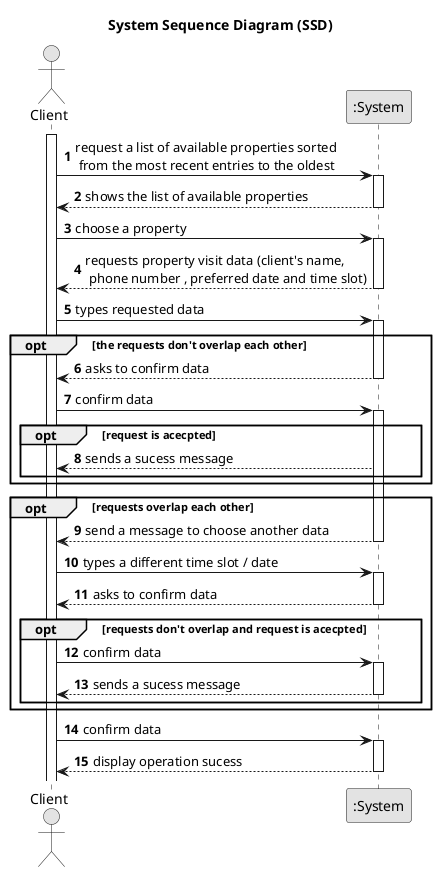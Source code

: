 @startuml
skinparam monochrome true
skinparam packageStyle rectangle
skinparam shadowing false

title System Sequence Diagram (SSD)

autonumber

actor "Client" as Client
participant ":System" as System

activate Client


    Client -> System : request a list of available properties sorted\n from the most recent entries to the oldest
    activate System

        System --> Client : shows the list of available properties
    deactivate System

    Client -> System :  choose a property
    activate System

        System --> Client : requests property visit data (client's name,\n phone number , preferred date and time slot)
    deactivate System

    Client -> System : types requested data
    activate System

opt the requests don't overlap each other

        System --> Client : asks to confirm data
    deactivate System

    Client -> System : confirm data
    activate System

opt request is acecpted
    System --> Client :sends a sucess message
end
end

opt requests overlap each other

    System --> Client : send a message to choose another data
    deactivate System

    Client -> System : types a different time slot / date
    activate System

    System --> Client : asks to confirm data
    deactivate System

    opt requests don't overlap and request is acecpted
        Client -> System : confirm data
            activate System

        System --> Client :sends a sucess message
            deactivate System
    end

end

    deactivate System

     Client -> System : confirm data

     activate System

            System --> Client : display operation sucess
     deactivate System
@enduml